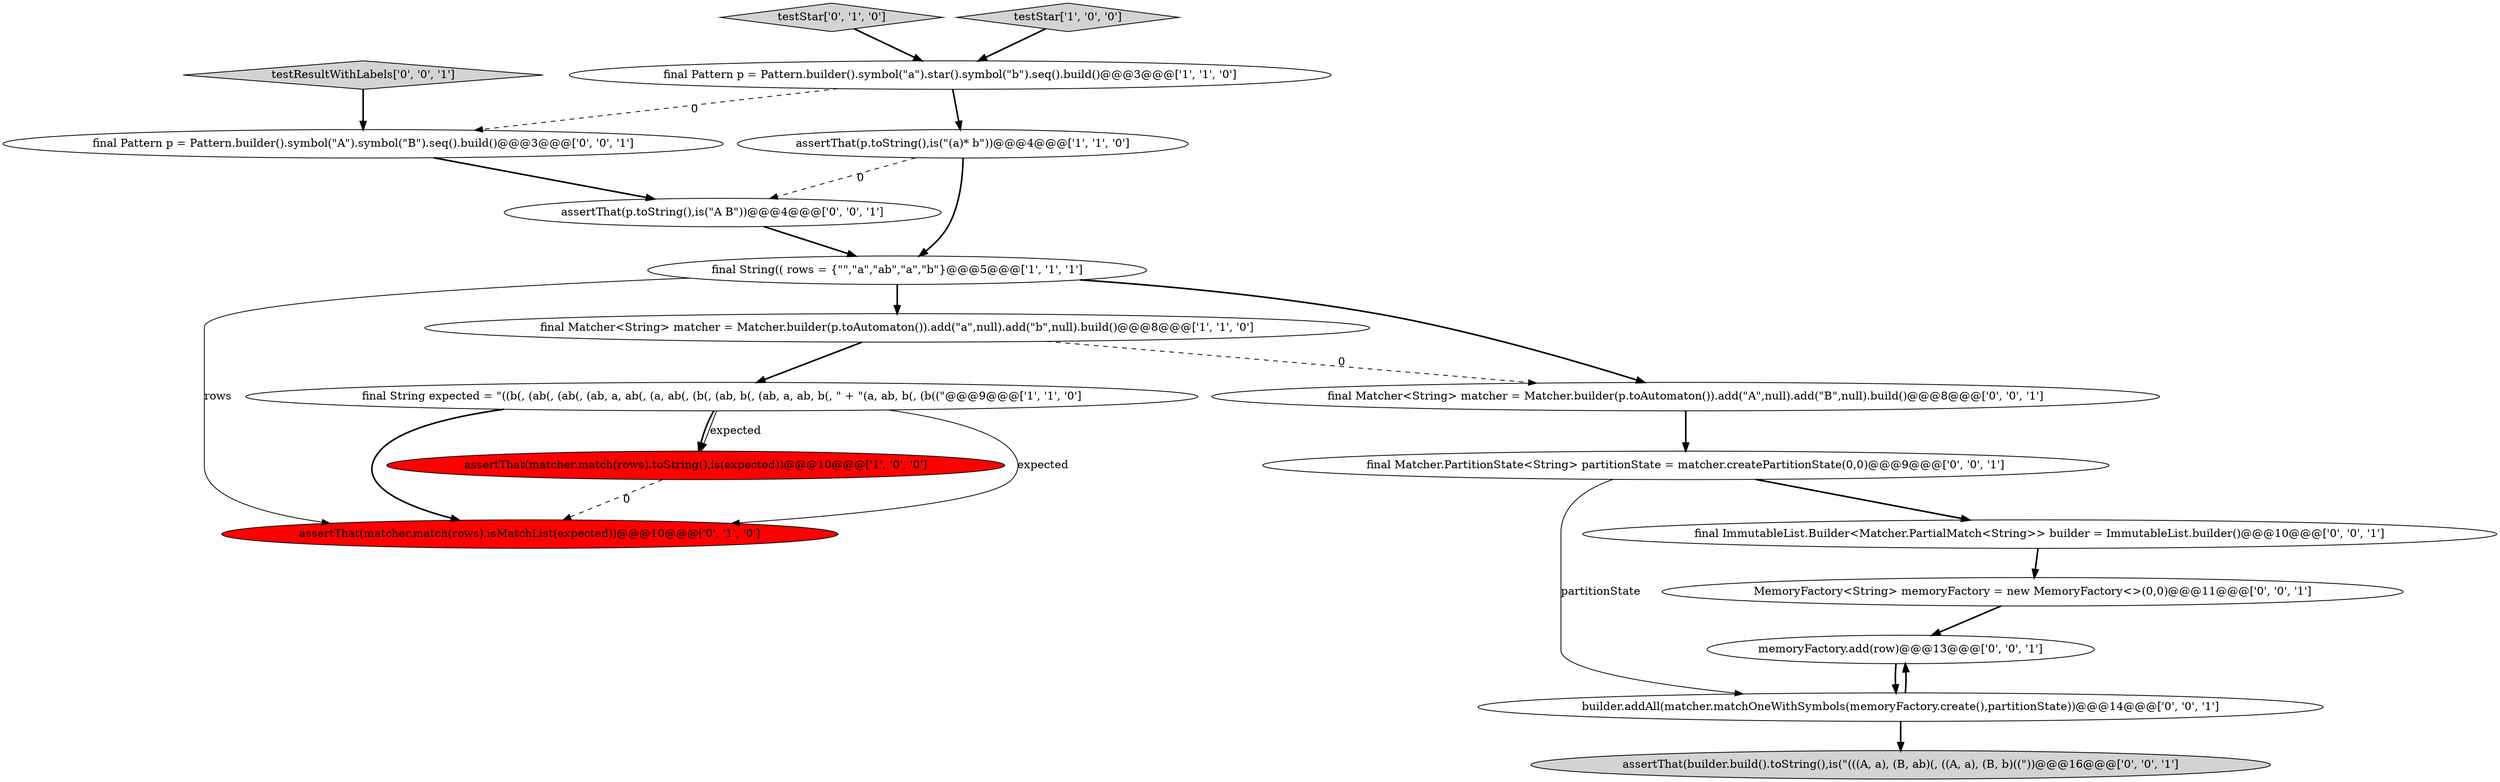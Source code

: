 digraph {
6 [style = filled, label = "final Matcher<String> matcher = Matcher.builder(p.toAutomaton()).add(\"a\",null).add(\"b\",null).build()@@@8@@@['1', '1', '0']", fillcolor = white, shape = ellipse image = "AAA0AAABBB1BBB"];
11 [style = filled, label = "final ImmutableList.Builder<Matcher.PartialMatch<String>> builder = ImmutableList.builder()@@@10@@@['0', '0', '1']", fillcolor = white, shape = ellipse image = "AAA0AAABBB3BBB"];
14 [style = filled, label = "final Pattern p = Pattern.builder().symbol(\"A\").symbol(\"B\").seq().build()@@@3@@@['0', '0', '1']", fillcolor = white, shape = ellipse image = "AAA0AAABBB3BBB"];
7 [style = filled, label = "testStar['0', '1', '0']", fillcolor = lightgray, shape = diamond image = "AAA0AAABBB2BBB"];
15 [style = filled, label = "assertThat(p.toString(),is(\"A B\"))@@@4@@@['0', '0', '1']", fillcolor = white, shape = ellipse image = "AAA0AAABBB3BBB"];
0 [style = filled, label = "final String expected = \"((b(, (ab(, (ab(, (ab, a, ab(, (a, ab(, (b(, (ab, b(, (ab, a, ab, b(, \" + \"(a, ab, b(, (b((\"@@@9@@@['1', '1', '0']", fillcolor = white, shape = ellipse image = "AAA0AAABBB1BBB"];
3 [style = filled, label = "final Pattern p = Pattern.builder().symbol(\"a\").star().symbol(\"b\").seq().build()@@@3@@@['1', '1', '0']", fillcolor = white, shape = ellipse image = "AAA0AAABBB1BBB"];
2 [style = filled, label = "assertThat(matcher.match(rows).toString(),is(expected))@@@10@@@['1', '0', '0']", fillcolor = red, shape = ellipse image = "AAA1AAABBB1BBB"];
9 [style = filled, label = "builder.addAll(matcher.matchOneWithSymbols(memoryFactory.create(),partitionState))@@@14@@@['0', '0', '1']", fillcolor = white, shape = ellipse image = "AAA0AAABBB3BBB"];
13 [style = filled, label = "final Matcher<String> matcher = Matcher.builder(p.toAutomaton()).add(\"A\",null).add(\"B\",null).build()@@@8@@@['0', '0', '1']", fillcolor = white, shape = ellipse image = "AAA0AAABBB3BBB"];
17 [style = filled, label = "testResultWithLabels['0', '0', '1']", fillcolor = lightgray, shape = diamond image = "AAA0AAABBB3BBB"];
18 [style = filled, label = "memoryFactory.add(row)@@@13@@@['0', '0', '1']", fillcolor = white, shape = ellipse image = "AAA0AAABBB3BBB"];
8 [style = filled, label = "assertThat(matcher.match(rows),isMatchList(expected))@@@10@@@['0', '1', '0']", fillcolor = red, shape = ellipse image = "AAA1AAABBB2BBB"];
12 [style = filled, label = "final Matcher.PartitionState<String> partitionState = matcher.createPartitionState(0,0)@@@9@@@['0', '0', '1']", fillcolor = white, shape = ellipse image = "AAA0AAABBB3BBB"];
4 [style = filled, label = "testStar['1', '0', '0']", fillcolor = lightgray, shape = diamond image = "AAA0AAABBB1BBB"];
1 [style = filled, label = "final String(( rows = {\"\",\"a\",\"ab\",\"a\",\"b\"}@@@5@@@['1', '1', '1']", fillcolor = white, shape = ellipse image = "AAA0AAABBB1BBB"];
5 [style = filled, label = "assertThat(p.toString(),is(\"(a)* b\"))@@@4@@@['1', '1', '0']", fillcolor = white, shape = ellipse image = "AAA0AAABBB1BBB"];
10 [style = filled, label = "MemoryFactory<String> memoryFactory = new MemoryFactory<>(0,0)@@@11@@@['0', '0', '1']", fillcolor = white, shape = ellipse image = "AAA0AAABBB3BBB"];
16 [style = filled, label = "assertThat(builder.build().toString(),is(\"(((A, a), (B, ab)(, ((A, a), (B, b)((\"))@@@16@@@['0', '0', '1']", fillcolor = lightgray, shape = ellipse image = "AAA0AAABBB3BBB"];
10->18 [style = bold, label=""];
4->3 [style = bold, label=""];
0->8 [style = solid, label="expected"];
0->2 [style = bold, label=""];
12->11 [style = bold, label=""];
6->0 [style = bold, label=""];
2->8 [style = dashed, label="0"];
1->13 [style = bold, label=""];
9->16 [style = bold, label=""];
7->3 [style = bold, label=""];
5->1 [style = bold, label=""];
0->2 [style = solid, label="expected"];
3->5 [style = bold, label=""];
1->6 [style = bold, label=""];
13->12 [style = bold, label=""];
9->18 [style = bold, label=""];
6->13 [style = dashed, label="0"];
17->14 [style = bold, label=""];
11->10 [style = bold, label=""];
0->8 [style = bold, label=""];
18->9 [style = bold, label=""];
12->9 [style = solid, label="partitionState"];
14->15 [style = bold, label=""];
3->14 [style = dashed, label="0"];
5->15 [style = dashed, label="0"];
1->8 [style = solid, label="rows"];
15->1 [style = bold, label=""];
}
